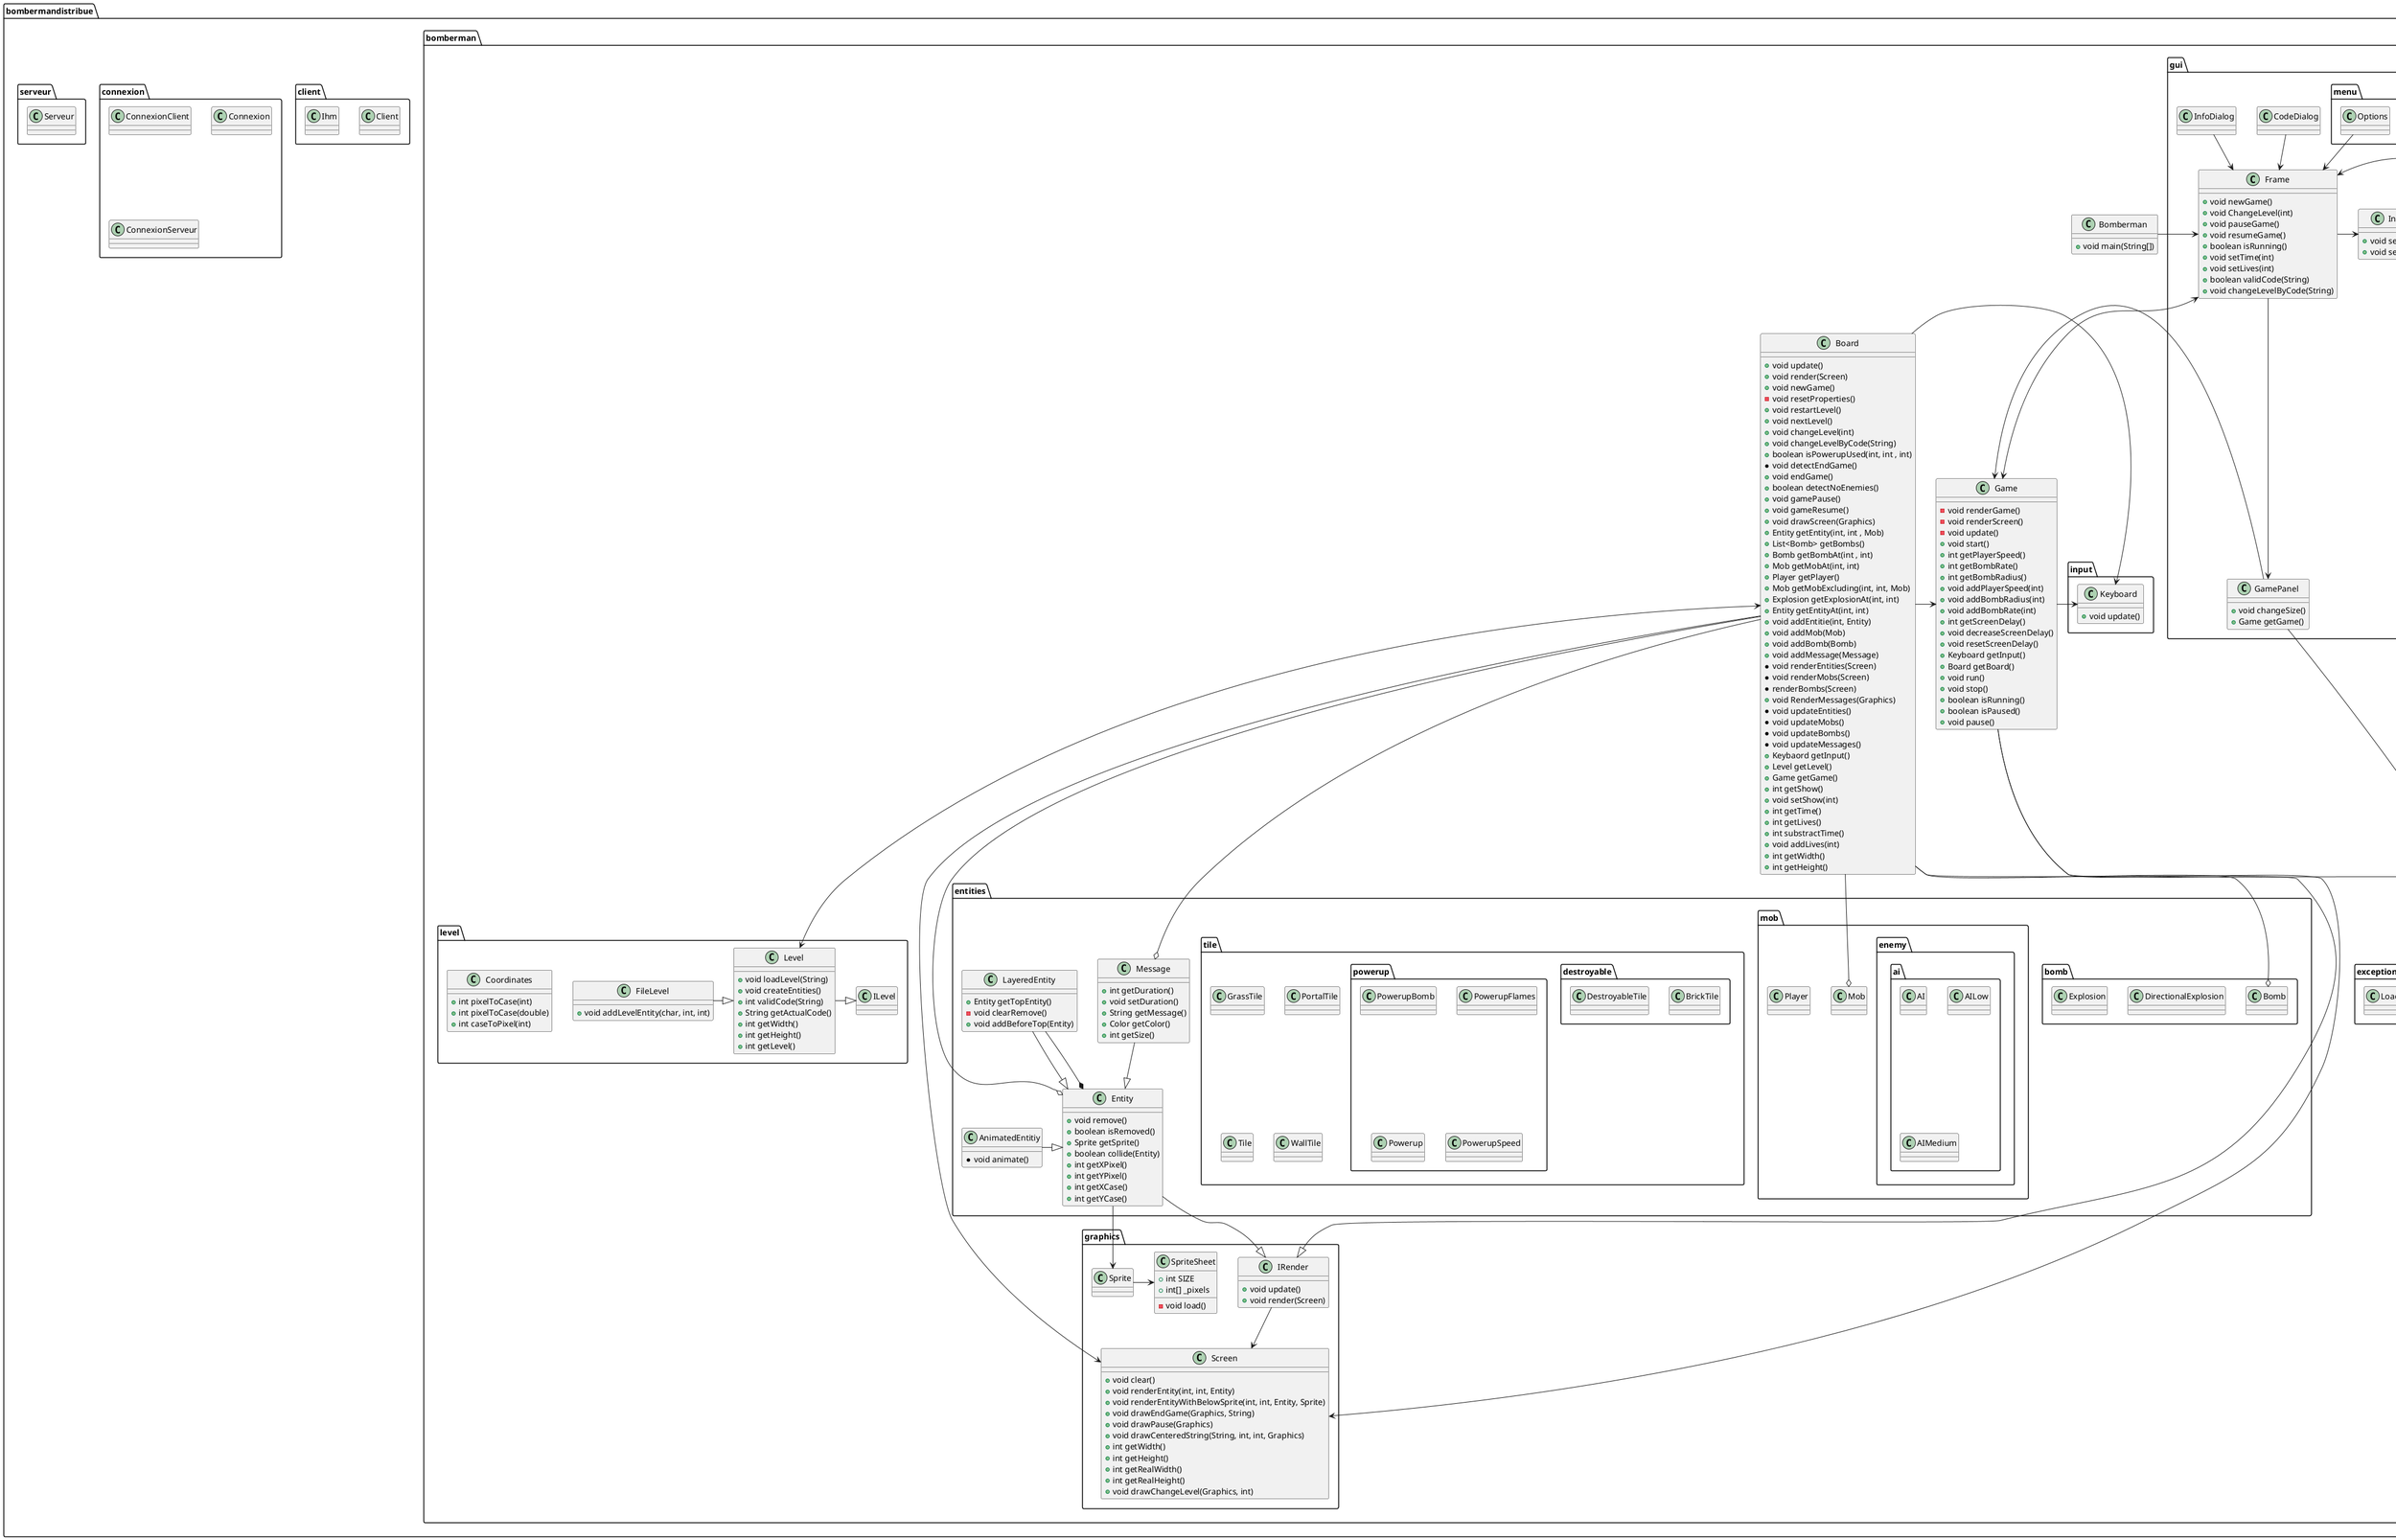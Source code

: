 @startuml

package bombermandistribue {
    package bomberman {
        class Board {
            +void update()
            +void render(Screen)
            +void newGame()
            -void resetProperties()
            +void restartLevel()
            +void nextLevel()
            +void changeLevel(int)
            +void changeLevelByCode(String)
            +boolean isPowerupUsed(int, int , int)
            *void detectEndGame()
            +void endGame()
            +boolean detectNoEnemies()
            +void gamePause()
            +void gameResume()
            +void drawScreen(Graphics)
            +Entity getEntity(int, int , Mob)
            +List<Bomb> getBombs()
            +Bomb getBombAt(int , int)
            +Mob getMobAt(int, int)
            +Player getPlayer()
            +Mob getMobExcluding(int, int, Mob)
            +Explosion getExplosionAt(int, int)
            +Entity getEntityAt(int, int)
            +void addEntitie(int, Entity)
            +void addMob(Mob)
            +void addBomb(Bomb)
            +void addMessage(Message)
            *void renderEntities(Screen)
            *void renderMobs(Screen)
            *renderBombs(Screen)
            +void RenderMessages(Graphics)
            *void updateEntities()
            *void updateMobs()
            *void updateBombs()
            *void updateMessages()
            +Keybaord getInput()
            +Level getLevel()
            +Game getGame()
            +int getShow()
            +void setShow(int)
            +int getTime()
            +int getLives()
            +int substractTime()
            +void addLives(int)
            +int getWidth()
            +int getHeight()
        }
        class Bomberman {
            +void main(String[])
        }
        class Game {
            -void renderGame()
            -void renderScreen()
            -void update()
            +void start()
            +int getPlayerSpeed()
            +int getBombRate()
            +int getBombRadius()
            +void addPlayerSpeed(int)
            +void addBombRadius(int)
            +void addBombRate(int)
            +int getScreenDelay()
            +void decreaseScreenDelay()
            +void resetScreenDelay()
            +Keyboard getInput()
            +Board getBoard()
            +void run()
            +void stop()
            +boolean isRunning()
            +boolean isPaused()
            +void pause()
        }
        package entities {
            class AnimatedEntitiy {
                *void animate()
            }
            class Entity {
                +void remove()
                +boolean isRemoved()
                +Sprite getSprite()
                +boolean collide(Entity)
                +int getXPixel()
                +int getYPixel()
                +int getXCase()
                +int getYCase()
            }
            class LayeredEntity {
                +Entity getTopEntity()
                -void clearRemove()
                +void addBeforeTop(Entity)
            }
            class Message {
                +int getDuration()
                +void setDuration()
                +String getMessage()
                +Color getColor()
                +int getSize()
            }
            package bomb {
                class Bomb
                class DirectionalExplosion
                class Explosion
            }
            package mob {
                class Mob
                class Player
                package enemy.ai {
                    class AI
                    class AILow
                    class AIMedium
                }
            }

            package tile {
                class GrassTile
                class PortalTile
                class Tile
                class WallTile
                package destroyable {
                    class BrickTile
                    class DestroyableTile
                }

                package powerup {
                    class PowerupBomb
                    class PowerupFlames
                    class Powerup
                    class PowerupSpeed
                }
            }
        }

        package exceptions {
            class BombermanException
            class LoadLevelException
        }

        package graphics {
            class IRender {
                +void update()
                +void render(Screen)
            }
            class Screen {
                +void clear()
                +void renderEntity(int, int, Entity)
                +void renderEntityWithBelowSprite(int, int, Entity, Sprite)
                +void drawEndGame(Graphics, String)
                +void drawPause(Graphics)
                +void drawCenteredString(String, int, int, Graphics)
                +int getWidth()
                +int getHeight()
                +int getRealWidth()
                +int getRealHeight()
                +void drawChangeLevel(Graphics, int)
            }
            class Sprite
            class SpriteSheet {
                +int SIZE
                +int[] _pixels
                -void load()
            }
        }

        package gui {
            class CodeDialog
            class Frame {
                +void newGame()
                +void ChangeLevel(int)
                +void pauseGame()
                +void resumeGame()
                +boolean isRunning()
                +void setTime(int)
                +void setLives(int)
                +boolean validCode(String)
                +void changeLevelByCode(String)
            }
            class GamePanel {
                +void changeSize()
                +Game getGame()
            }
            class InfoDialog
            class InfoPanel {
                +void setTime(int)
                +void setLives(int)
            }
            package menu {
                class "Game" as GameMenu
                class Help
                class Menu
                class Options
            }
        }

        package input {
            class Keyboard {
                +void update()
            }
        }

        package level {
            class Coordinates {
                +int pixelToCase(int)
                +int pixelToCase(double)
                +int caseToPixel(int)
            }
            class FileLevel {
                +void addLevelEntity(char, int, int)
            }
            class ILevel
            class Level {
                +void loadLevel(String)
                +void createEntities()
                +int validCode(String)
                +String getActualCode()
                +int getWidth()
                +int getHeight()
                +int getLevel()
            }
        }
    }

    package client {
        class Client
        class Ihm
    }

    package connexion {
        class ConnexionClient
        class Connexion
        class ConnexionServeur
    }

    package serveur {
        class Serveur
    }

    Bomberman -> Frame

    Frame --> GamePanel
    Frame -> InfoPanel

    Game -> Keyboard
    Game --> Screen
    Game <--> Frame
    Game --> BombermanException

    GamePanel --> Game
    GamePanel --> BombermanException

    Board -|> IRender
    Board <--> Level
    Board -> Game
    Board -> Keyboard
    Board --> Screen
    Board --o Entity
    Board --o Mob
    Board --o Bomb
    Board -o Message

    FileLevel -|> Level

    Level -|> ILevel

    InfoDialog --> Frame

    CodeDialog --> Frame

    GameMenu --> Frame

    Options --> Frame

    Sprite -> SpriteSheet

    IRender --> Screen

    LoadLevelException -|> BombermanException

    LayeredEntity --|> Entity
    LayeredEntity --* Entity

    AnimatedEntitiy -|> Entity

    Message --|> Entity

    Entity --|> IRender
    Entity --> Sprite

}
@enduml